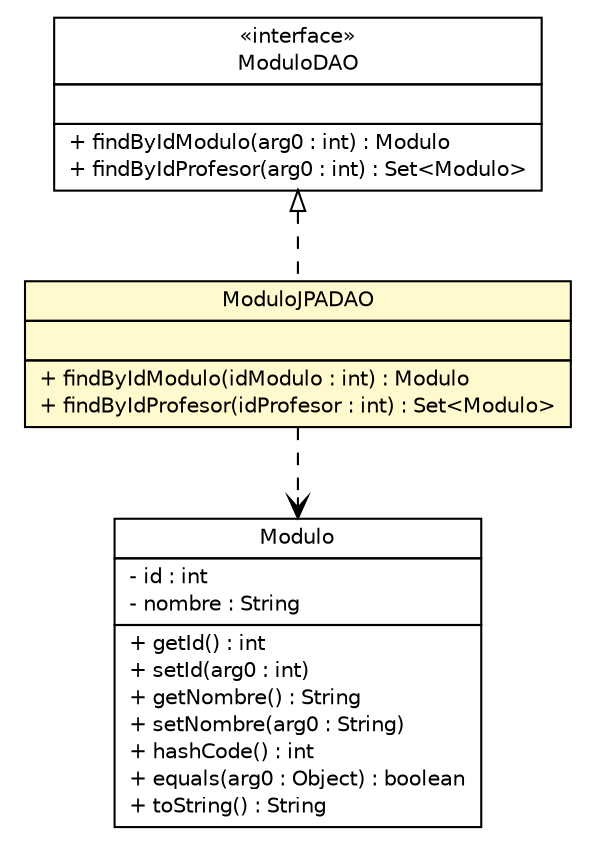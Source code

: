 #!/usr/local/bin/dot
#
# Class diagram 
# Generated by UMLGraph version 5.1 (http://www.umlgraph.org/)
#

digraph G {
	edge [fontname="Helvetica",fontsize=10,labelfontname="Helvetica",labelfontsize=10];
	node [fontname="Helvetica",fontsize=10,shape=plaintext];
	nodesep=0.25;
	ranksep=0.5;
	// curso.java.app.miniclase.dao.jpa.ModuloJPADAO
	c10 [label=<<table title="curso.java.app.miniclase.dao.jpa.ModuloJPADAO" border="0" cellborder="1" cellspacing="0" cellpadding="2" port="p" bgcolor="lemonChiffon" href="./ModuloJPADAO.html">
		<tr><td><table border="0" cellspacing="0" cellpadding="1">
<tr><td align="center" balign="center"> ModuloJPADAO </td></tr>
		</table></td></tr>
		<tr><td><table border="0" cellspacing="0" cellpadding="1">
<tr><td align="left" balign="left">  </td></tr>
		</table></td></tr>
		<tr><td><table border="0" cellspacing="0" cellpadding="1">
<tr><td align="left" balign="left"> + findByIdModulo(idModulo : int) : Modulo </td></tr>
<tr><td align="left" balign="left"> + findByIdProfesor(idProfesor : int) : Set&lt;Modulo&gt; </td></tr>
		</table></td></tr>
		</table>>, fontname="Helvetica", fontcolor="black", fontsize=10.0];
	//curso.java.app.miniclase.dao.jpa.ModuloJPADAO implements curso.java.app.miniclase.dao.ModuloDAO
	c29:p -> c10:p [dir=back,arrowtail=empty,style=dashed];
	// curso.java.app.miniclase.dao.jpa.ModuloJPADAO DEPEND curso.java.app.miniclase.pojosanotados.Modulo
	c10:p -> c32:p [taillabel="", label="", headlabel="", fontname="Helvetica", fontcolor="black", fontsize=10.0, color="black", arrowhead=open, style=dashed];
	// curso.java.app.miniclase.pojosanotados.Modulo
	c32 [label=<<table title="curso.java.app.miniclase.pojosanotados.Modulo" border="0" cellborder="1" cellspacing="0" cellpadding="2" port="p" href="http://java.sun.com/j2se/1.4.2/docs/api/curso/java/app/miniclase/pojosanotados/Modulo.html">
		<tr><td><table border="0" cellspacing="0" cellpadding="1">
<tr><td align="center" balign="center"> Modulo </td></tr>
		</table></td></tr>
		<tr><td><table border="0" cellspacing="0" cellpadding="1">
<tr><td align="left" balign="left"> - id : int </td></tr>
<tr><td align="left" balign="left"> - nombre : String </td></tr>
		</table></td></tr>
		<tr><td><table border="0" cellspacing="0" cellpadding="1">
<tr><td align="left" balign="left"> + getId() : int </td></tr>
<tr><td align="left" balign="left"> + setId(arg0 : int) </td></tr>
<tr><td align="left" balign="left"> + getNombre() : String </td></tr>
<tr><td align="left" balign="left"> + setNombre(arg0 : String) </td></tr>
<tr><td align="left" balign="left"> + hashCode() : int </td></tr>
<tr><td align="left" balign="left"> + equals(arg0 : Object) : boolean </td></tr>
<tr><td align="left" balign="left"> + toString() : String </td></tr>
		</table></td></tr>
		</table>>, fontname="Helvetica", fontcolor="black", fontsize=10.0];
	// curso.java.app.miniclase.dao.ModuloDAO
	c29 [label=<<table title="curso.java.app.miniclase.dao.ModuloDAO" border="0" cellborder="1" cellspacing="0" cellpadding="2" port="p" href="http://java.sun.com/j2se/1.4.2/docs/api/curso/java/app/miniclase/dao/ModuloDAO.html">
		<tr><td><table border="0" cellspacing="0" cellpadding="1">
<tr><td align="center" balign="center"> &#171;interface&#187; </td></tr>
<tr><td align="center" balign="center"> ModuloDAO </td></tr>
		</table></td></tr>
		<tr><td><table border="0" cellspacing="0" cellpadding="1">
<tr><td align="left" balign="left">  </td></tr>
		</table></td></tr>
		<tr><td><table border="0" cellspacing="0" cellpadding="1">
<tr><td align="left" balign="left"> + findByIdModulo(arg0 : int) : Modulo </td></tr>
<tr><td align="left" balign="left"> + findByIdProfesor(arg0 : int) : Set&lt;Modulo&gt; </td></tr>
		</table></td></tr>
		</table>>, fontname="Helvetica", fontcolor="black", fontsize=10.0];
}

